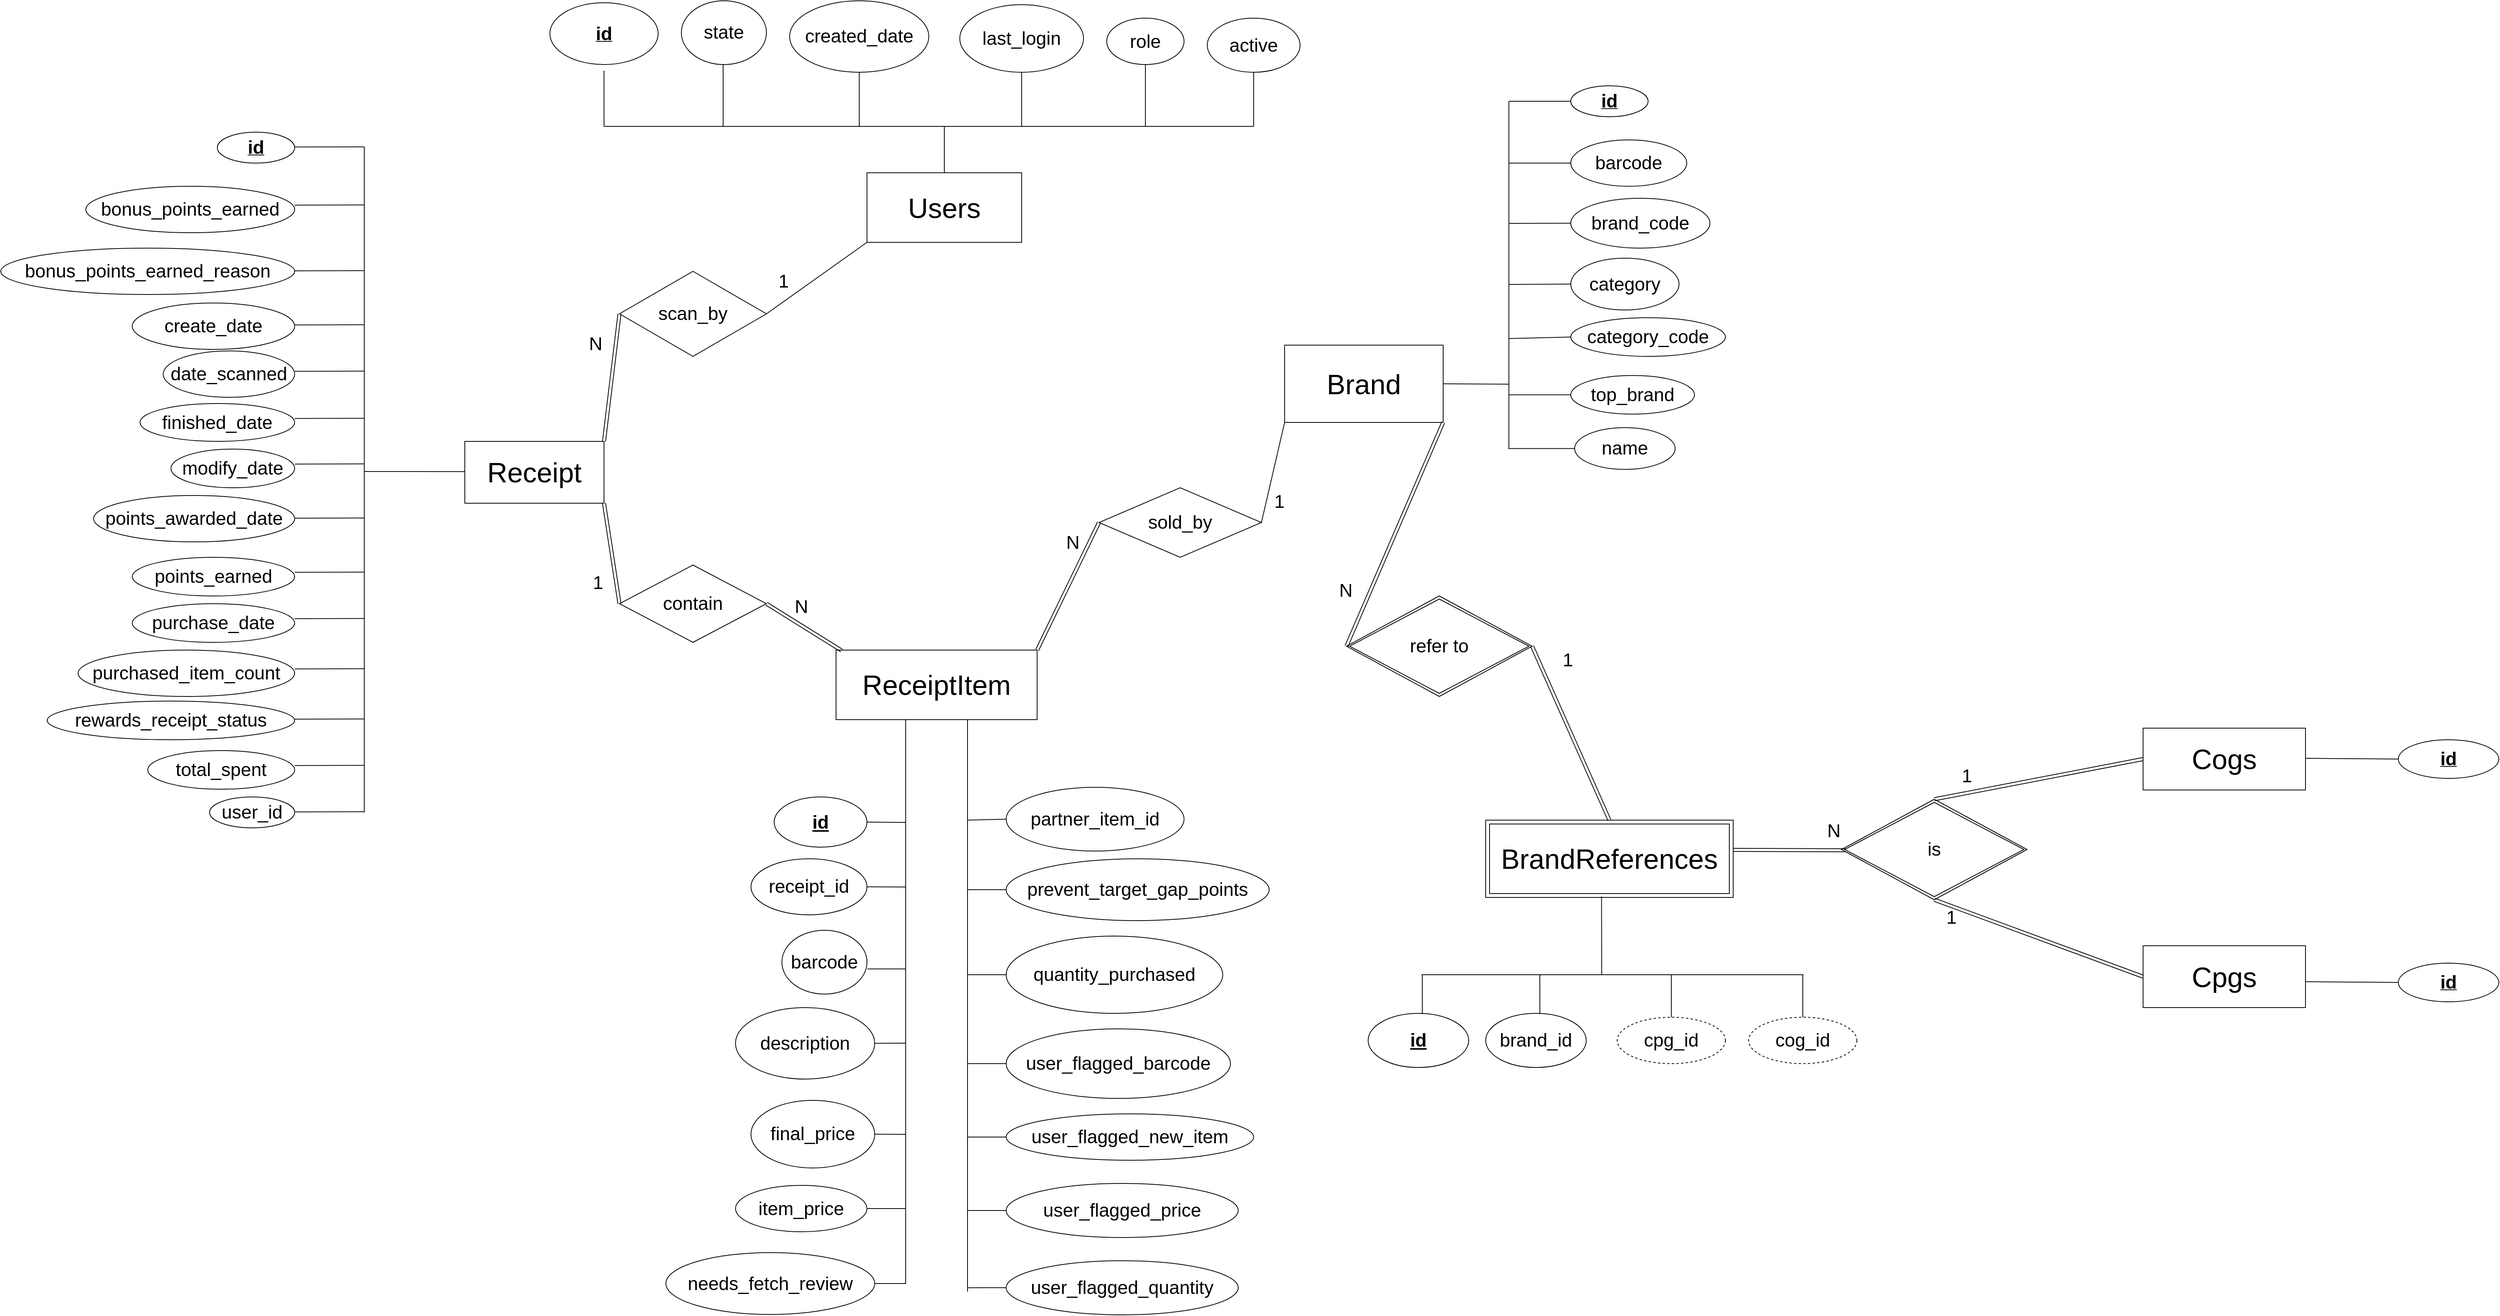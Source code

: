<mxfile version="21.6.1" type="device">
  <diagram name="Page-1" id="uQvic0NtwYrMZfm4jbxl">
    <mxGraphModel dx="3585" dy="2328" grid="0" gridSize="10" guides="1" tooltips="1" connect="1" arrows="1" fold="1" page="0" pageScale="1" pageWidth="850" pageHeight="1100" math="0" shadow="0">
      <root>
        <mxCell id="0" />
        <mxCell id="1" parent="0" />
        <mxCell id="wi6Ng-6w2z2yGyRcsSwF-9" value="&lt;font style=&quot;font-size: 36px;&quot;&gt;Receipt&lt;/font&gt;" style="whiteSpace=wrap;html=1;align=center;" parent="1" vertex="1">
          <mxGeometry x="940" y="460" width="180" height="80" as="geometry" />
        </mxCell>
        <mxCell id="wi6Ng-6w2z2yGyRcsSwF-10" value="&lt;font style=&quot;font-size: 36px;&quot;&gt;ReceiptItem&lt;/font&gt;" style="whiteSpace=wrap;html=1;align=center;" parent="1" vertex="1">
          <mxGeometry x="1420" y="730" width="260" height="90" as="geometry" />
        </mxCell>
        <mxCell id="wi6Ng-6w2z2yGyRcsSwF-11" value="&lt;font style=&quot;font-size: 36px;&quot;&gt;Users&lt;/font&gt;" style="whiteSpace=wrap;html=1;align=center;" parent="1" vertex="1">
          <mxGeometry x="1460" y="112.5" width="200" height="90" as="geometry" />
        </mxCell>
        <mxCell id="wi6Ng-6w2z2yGyRcsSwF-12" value="&lt;font style=&quot;font-size: 36px;&quot;&gt;Brand&lt;/font&gt;" style="whiteSpace=wrap;html=1;align=center;" parent="1" vertex="1">
          <mxGeometry x="2000" y="335.5" width="205" height="100" as="geometry" />
        </mxCell>
        <mxCell id="wi6Ng-6w2z2yGyRcsSwF-14" value="&lt;font style=&quot;font-size: 24px;&quot;&gt;&lt;b&gt;id&lt;/b&gt;&lt;/font&gt;" style="ellipse;whiteSpace=wrap;html=1;align=center;fontStyle=4;" parent="1" vertex="1">
          <mxGeometry x="620" y="60" width="100" height="40" as="geometry" />
        </mxCell>
        <mxCell id="wi6Ng-6w2z2yGyRcsSwF-21" value="&lt;font style=&quot;font-size: 24px;&quot;&gt;bonus_points_earned&lt;/font&gt;" style="ellipse;whiteSpace=wrap;html=1;align=center;" parent="1" vertex="1">
          <mxGeometry x="450" y="130" width="270" height="60" as="geometry" />
        </mxCell>
        <mxCell id="wi6Ng-6w2z2yGyRcsSwF-22" value="&lt;font style=&quot;font-size: 24px;&quot;&gt;bonus_points_earned_reason&lt;/font&gt;" style="ellipse;whiteSpace=wrap;html=1;align=center;" parent="1" vertex="1">
          <mxGeometry x="340" y="210" width="380" height="60" as="geometry" />
        </mxCell>
        <mxCell id="wi6Ng-6w2z2yGyRcsSwF-23" value="&lt;font style=&quot;font-size: 24px;&quot;&gt;create_date&lt;/font&gt;" style="ellipse;whiteSpace=wrap;html=1;align=center;" parent="1" vertex="1">
          <mxGeometry x="510" y="281" width="210" height="60" as="geometry" />
        </mxCell>
        <mxCell id="wi6Ng-6w2z2yGyRcsSwF-24" value="&lt;font style=&quot;font-size: 24px;&quot;&gt;date_scanned&lt;/font&gt;" style="ellipse;whiteSpace=wrap;html=1;align=center;" parent="1" vertex="1">
          <mxGeometry x="550" y="343" width="170" height="60" as="geometry" />
        </mxCell>
        <mxCell id="wi6Ng-6w2z2yGyRcsSwF-25" value="&lt;font style=&quot;font-size: 24px;&quot;&gt;finished_date&lt;/font&gt;" style="ellipse;whiteSpace=wrap;html=1;align=center;" parent="1" vertex="1">
          <mxGeometry x="520" y="411" width="200" height="49" as="geometry" />
        </mxCell>
        <mxCell id="wi6Ng-6w2z2yGyRcsSwF-26" value="&lt;font style=&quot;font-size: 24px;&quot;&gt;modify_date&lt;/font&gt;" style="ellipse;whiteSpace=wrap;html=1;align=center;" parent="1" vertex="1">
          <mxGeometry x="560" y="470" width="160" height="50" as="geometry" />
        </mxCell>
        <mxCell id="wi6Ng-6w2z2yGyRcsSwF-27" value="&lt;font style=&quot;font-size: 24px;&quot;&gt;points_awarded_date&lt;/font&gt;" style="ellipse;whiteSpace=wrap;html=1;align=center;" parent="1" vertex="1">
          <mxGeometry x="460" y="530" width="260" height="60" as="geometry" />
        </mxCell>
        <mxCell id="wi6Ng-6w2z2yGyRcsSwF-28" value="&lt;font style=&quot;font-size: 24px;&quot;&gt;points_earned&lt;/font&gt;" style="ellipse;whiteSpace=wrap;html=1;align=center;" parent="1" vertex="1">
          <mxGeometry x="510" y="610" width="210" height="50" as="geometry" />
        </mxCell>
        <mxCell id="wi6Ng-6w2z2yGyRcsSwF-29" value="&lt;font style=&quot;font-size: 24px;&quot;&gt;purchase_date&lt;/font&gt;" style="ellipse;whiteSpace=wrap;html=1;align=center;" parent="1" vertex="1">
          <mxGeometry x="510" y="670" width="210" height="50" as="geometry" />
        </mxCell>
        <mxCell id="wi6Ng-6w2z2yGyRcsSwF-30" value="&lt;font style=&quot;font-size: 24px;&quot;&gt;purchased_item_count&lt;/font&gt;" style="ellipse;whiteSpace=wrap;html=1;align=center;" parent="1" vertex="1">
          <mxGeometry x="440" y="730" width="280" height="60" as="geometry" />
        </mxCell>
        <mxCell id="wi6Ng-6w2z2yGyRcsSwF-31" value="&lt;font style=&quot;font-size: 24px;&quot;&gt;rewards_receipt_status&lt;/font&gt;" style="ellipse;whiteSpace=wrap;html=1;align=center;" parent="1" vertex="1">
          <mxGeometry x="400" y="796" width="320" height="50" as="geometry" />
        </mxCell>
        <mxCell id="wi6Ng-6w2z2yGyRcsSwF-32" value="&lt;font style=&quot;font-size: 24px;&quot;&gt;total_spent&lt;/font&gt;" style="ellipse;whiteSpace=wrap;html=1;align=center;" parent="1" vertex="1">
          <mxGeometry x="530" y="860" width="190" height="50" as="geometry" />
        </mxCell>
        <mxCell id="wi6Ng-6w2z2yGyRcsSwF-33" value="&lt;font style=&quot;font-size: 24px;&quot;&gt;user_id&lt;/font&gt;" style="ellipse;whiteSpace=wrap;html=1;align=center;" parent="1" vertex="1">
          <mxGeometry x="610" y="920" width="110" height="40" as="geometry" />
        </mxCell>
        <mxCell id="wi6Ng-6w2z2yGyRcsSwF-38" value="" style="endArrow=none;html=1;rounded=0;" parent="1" edge="1">
          <mxGeometry relative="1" as="geometry">
            <mxPoint x="810" y="499" as="sourcePoint" />
            <mxPoint x="940" y="499.17" as="targetPoint" />
          </mxGeometry>
        </mxCell>
        <mxCell id="wi6Ng-6w2z2yGyRcsSwF-39" value="" style="endArrow=none;html=1;rounded=0;" parent="1" edge="1">
          <mxGeometry relative="1" as="geometry">
            <mxPoint x="810" y="79" as="sourcePoint" />
            <mxPoint x="810" y="940" as="targetPoint" />
          </mxGeometry>
        </mxCell>
        <mxCell id="wi6Ng-6w2z2yGyRcsSwF-40" value="" style="endArrow=none;html=1;rounded=0;" parent="1" edge="1">
          <mxGeometry relative="1" as="geometry">
            <mxPoint x="720" y="79.17" as="sourcePoint" />
            <mxPoint x="810" y="79" as="targetPoint" />
          </mxGeometry>
        </mxCell>
        <mxCell id="wi6Ng-6w2z2yGyRcsSwF-41" value="" style="endArrow=none;html=1;rounded=0;" parent="1" edge="1">
          <mxGeometry relative="1" as="geometry">
            <mxPoint x="720" y="154.34" as="sourcePoint" />
            <mxPoint x="810" y="154.17" as="targetPoint" />
          </mxGeometry>
        </mxCell>
        <mxCell id="wi6Ng-6w2z2yGyRcsSwF-42" value="" style="endArrow=none;html=1;rounded=0;" parent="1" edge="1">
          <mxGeometry relative="1" as="geometry">
            <mxPoint x="720" y="239.34" as="sourcePoint" />
            <mxPoint x="810" y="239.17" as="targetPoint" />
          </mxGeometry>
        </mxCell>
        <mxCell id="wi6Ng-6w2z2yGyRcsSwF-43" value="" style="endArrow=none;html=1;rounded=0;" parent="1" edge="1">
          <mxGeometry relative="1" as="geometry">
            <mxPoint x="720" y="309.34" as="sourcePoint" />
            <mxPoint x="810" y="309.17" as="targetPoint" />
          </mxGeometry>
        </mxCell>
        <mxCell id="wi6Ng-6w2z2yGyRcsSwF-45" value="" style="endArrow=none;html=1;rounded=0;" parent="1" edge="1">
          <mxGeometry relative="1" as="geometry">
            <mxPoint x="720" y="369.34" as="sourcePoint" />
            <mxPoint x="810" y="369.17" as="targetPoint" />
          </mxGeometry>
        </mxCell>
        <mxCell id="wi6Ng-6w2z2yGyRcsSwF-46" value="" style="endArrow=none;html=1;rounded=0;" parent="1" edge="1">
          <mxGeometry relative="1" as="geometry">
            <mxPoint x="720" y="939.34" as="sourcePoint" />
            <mxPoint x="810" y="939.17" as="targetPoint" />
          </mxGeometry>
        </mxCell>
        <mxCell id="wi6Ng-6w2z2yGyRcsSwF-47" value="" style="endArrow=none;html=1;rounded=0;" parent="1" edge="1">
          <mxGeometry relative="1" as="geometry">
            <mxPoint x="720" y="879.34" as="sourcePoint" />
            <mxPoint x="810" y="879.17" as="targetPoint" />
          </mxGeometry>
        </mxCell>
        <mxCell id="wi6Ng-6w2z2yGyRcsSwF-48" value="" style="endArrow=none;html=1;rounded=0;" parent="1" edge="1">
          <mxGeometry relative="1" as="geometry">
            <mxPoint x="720" y="819.34" as="sourcePoint" />
            <mxPoint x="810" y="819.17" as="targetPoint" />
          </mxGeometry>
        </mxCell>
        <mxCell id="wi6Ng-6w2z2yGyRcsSwF-49" value="" style="endArrow=none;html=1;rounded=0;" parent="1" edge="1">
          <mxGeometry relative="1" as="geometry">
            <mxPoint x="720" y="754.34" as="sourcePoint" />
            <mxPoint x="810" y="754.17" as="targetPoint" />
          </mxGeometry>
        </mxCell>
        <mxCell id="wi6Ng-6w2z2yGyRcsSwF-50" value="" style="endArrow=none;html=1;rounded=0;" parent="1" edge="1">
          <mxGeometry relative="1" as="geometry">
            <mxPoint x="720" y="689.34" as="sourcePoint" />
            <mxPoint x="810" y="689.17" as="targetPoint" />
          </mxGeometry>
        </mxCell>
        <mxCell id="wi6Ng-6w2z2yGyRcsSwF-51" value="" style="endArrow=none;html=1;rounded=0;" parent="1" edge="1">
          <mxGeometry relative="1" as="geometry">
            <mxPoint x="720" y="629.34" as="sourcePoint" />
            <mxPoint x="810" y="629.17" as="targetPoint" />
          </mxGeometry>
        </mxCell>
        <mxCell id="wi6Ng-6w2z2yGyRcsSwF-52" value="" style="endArrow=none;html=1;rounded=0;" parent="1" edge="1">
          <mxGeometry relative="1" as="geometry">
            <mxPoint x="720" y="559.34" as="sourcePoint" />
            <mxPoint x="810" y="559.17" as="targetPoint" />
          </mxGeometry>
        </mxCell>
        <mxCell id="wi6Ng-6w2z2yGyRcsSwF-53" value="" style="endArrow=none;html=1;rounded=0;" parent="1" edge="1">
          <mxGeometry relative="1" as="geometry">
            <mxPoint x="720" y="489.34" as="sourcePoint" />
            <mxPoint x="810" y="489.17" as="targetPoint" />
          </mxGeometry>
        </mxCell>
        <mxCell id="wi6Ng-6w2z2yGyRcsSwF-54" value="" style="endArrow=none;html=1;rounded=0;" parent="1" edge="1">
          <mxGeometry relative="1" as="geometry">
            <mxPoint x="720" y="430.34" as="sourcePoint" />
            <mxPoint x="810" y="430.17" as="targetPoint" />
          </mxGeometry>
        </mxCell>
        <mxCell id="wi6Ng-6w2z2yGyRcsSwF-56" value="&lt;font style=&quot;font-size: 24px;&quot;&gt;&lt;b&gt;id&lt;/b&gt;&lt;/font&gt;" style="ellipse;whiteSpace=wrap;html=1;align=center;fontStyle=4;" parent="1" vertex="1">
          <mxGeometry x="1050" y="-107.5" width="140" height="80" as="geometry" />
        </mxCell>
        <mxCell id="wi6Ng-6w2z2yGyRcsSwF-57" value="&lt;font style=&quot;font-size: 24px;&quot;&gt;state&lt;/font&gt;" style="ellipse;whiteSpace=wrap;html=1;align=center;" parent="1" vertex="1">
          <mxGeometry x="1220" y="-110" width="110" height="82.5" as="geometry" />
        </mxCell>
        <mxCell id="wi6Ng-6w2z2yGyRcsSwF-58" value="&lt;font style=&quot;font-size: 24px;&quot;&gt;created_date&lt;/font&gt;" style="ellipse;whiteSpace=wrap;html=1;align=center;" parent="1" vertex="1">
          <mxGeometry x="1360" y="-110" width="180" height="92.5" as="geometry" />
        </mxCell>
        <mxCell id="wi6Ng-6w2z2yGyRcsSwF-59" value="&lt;font style=&quot;font-size: 24px;&quot;&gt;last_login&lt;/font&gt;" style="ellipse;whiteSpace=wrap;html=1;align=center;" parent="1" vertex="1">
          <mxGeometry x="1580" y="-105" width="160" height="87.5" as="geometry" />
        </mxCell>
        <mxCell id="wi6Ng-6w2z2yGyRcsSwF-60" value="&lt;span style=&quot;font-size: 24px;&quot;&gt;role&lt;/span&gt;" style="ellipse;whiteSpace=wrap;html=1;align=center;" parent="1" vertex="1">
          <mxGeometry x="1770" y="-87.5" width="100" height="60" as="geometry" />
        </mxCell>
        <mxCell id="wi6Ng-6w2z2yGyRcsSwF-61" value="&lt;font style=&quot;font-size: 24px;&quot;&gt;active&lt;/font&gt;" style="ellipse;whiteSpace=wrap;html=1;align=center;" parent="1" vertex="1">
          <mxGeometry x="1900" y="-87.5" width="120" height="70" as="geometry" />
        </mxCell>
        <mxCell id="wi6Ng-6w2z2yGyRcsSwF-62" value="" style="endArrow=none;html=1;rounded=0;entryX=0.5;entryY=0;entryDx=0;entryDy=0;" parent="1" target="wi6Ng-6w2z2yGyRcsSwF-11" edge="1">
          <mxGeometry relative="1" as="geometry">
            <mxPoint x="1560" y="52.5" as="sourcePoint" />
            <mxPoint x="1580" y="202.5" as="targetPoint" />
          </mxGeometry>
        </mxCell>
        <mxCell id="wi6Ng-6w2z2yGyRcsSwF-63" value="" style="endArrow=none;html=1;rounded=0;" parent="1" edge="1">
          <mxGeometry relative="1" as="geometry">
            <mxPoint x="1120" y="52.5" as="sourcePoint" />
            <mxPoint x="1960" y="52.5" as="targetPoint" />
          </mxGeometry>
        </mxCell>
        <mxCell id="wi6Ng-6w2z2yGyRcsSwF-64" value="" style="endArrow=none;html=1;rounded=0;" parent="1" edge="1">
          <mxGeometry relative="1" as="geometry">
            <mxPoint x="1120" y="-19.5" as="sourcePoint" />
            <mxPoint x="1120" y="52.5" as="targetPoint" />
          </mxGeometry>
        </mxCell>
        <mxCell id="wi6Ng-6w2z2yGyRcsSwF-65" value="" style="endArrow=none;html=1;rounded=0;" parent="1" edge="1">
          <mxGeometry relative="1" as="geometry">
            <mxPoint x="1274" y="-27.5" as="sourcePoint" />
            <mxPoint x="1274" y="52.5" as="targetPoint" />
          </mxGeometry>
        </mxCell>
        <mxCell id="wi6Ng-6w2z2yGyRcsSwF-66" value="" style="endArrow=none;html=1;rounded=0;exitX=0.5;exitY=1;exitDx=0;exitDy=0;" parent="1" source="wi6Ng-6w2z2yGyRcsSwF-58" edge="1">
          <mxGeometry relative="1" as="geometry">
            <mxPoint x="1140" y="0.5" as="sourcePoint" />
            <mxPoint x="1450" y="52.5" as="targetPoint" />
          </mxGeometry>
        </mxCell>
        <mxCell id="wi6Ng-6w2z2yGyRcsSwF-67" value="" style="endArrow=none;html=1;rounded=0;exitX=0.5;exitY=1;exitDx=0;exitDy=0;" parent="1" source="wi6Ng-6w2z2yGyRcsSwF-59" edge="1">
          <mxGeometry relative="1" as="geometry">
            <mxPoint x="1150" y="10.5" as="sourcePoint" />
            <mxPoint x="1660" y="52.5" as="targetPoint" />
          </mxGeometry>
        </mxCell>
        <mxCell id="wi6Ng-6w2z2yGyRcsSwF-68" value="" style="endArrow=none;html=1;rounded=0;exitX=0.5;exitY=1;exitDx=0;exitDy=0;" parent="1" source="wi6Ng-6w2z2yGyRcsSwF-60" edge="1">
          <mxGeometry relative="1" as="geometry">
            <mxPoint x="1160" y="20.5" as="sourcePoint" />
            <mxPoint x="1820" y="52.5" as="targetPoint" />
          </mxGeometry>
        </mxCell>
        <mxCell id="wi6Ng-6w2z2yGyRcsSwF-70" value="" style="endArrow=none;html=1;rounded=0;exitX=0.5;exitY=1;exitDx=0;exitDy=0;" parent="1" source="wi6Ng-6w2z2yGyRcsSwF-61" edge="1">
          <mxGeometry relative="1" as="geometry">
            <mxPoint x="1990" y="2.5" as="sourcePoint" />
            <mxPoint x="1960" y="52.5" as="targetPoint" />
          </mxGeometry>
        </mxCell>
        <mxCell id="wi6Ng-6w2z2yGyRcsSwF-73" value="&lt;font style=&quot;font-size: 24px;&quot;&gt;barcode&lt;/font&gt;" style="ellipse;whiteSpace=wrap;html=1;align=center;" parent="1" vertex="1">
          <mxGeometry x="1350" y="1092.5" width="110" height="82.5" as="geometry" />
        </mxCell>
        <mxCell id="wi6Ng-6w2z2yGyRcsSwF-74" value="&lt;font style=&quot;font-size: 24px;&quot;&gt;description&lt;/font&gt;" style="ellipse;whiteSpace=wrap;html=1;align=center;" parent="1" vertex="1">
          <mxGeometry x="1290" y="1192.5" width="180" height="92.5" as="geometry" />
        </mxCell>
        <mxCell id="wi6Ng-6w2z2yGyRcsSwF-75" value="&lt;font style=&quot;font-size: 24px;&quot;&gt;final_price&lt;/font&gt;" style="ellipse;whiteSpace=wrap;html=1;align=center;" parent="1" vertex="1">
          <mxGeometry x="1310" y="1312.5" width="160" height="87.5" as="geometry" />
        </mxCell>
        <mxCell id="wi6Ng-6w2z2yGyRcsSwF-76" value="&lt;span style=&quot;font-size: 24px;&quot;&gt;item_price&lt;/span&gt;" style="ellipse;whiteSpace=wrap;html=1;align=center;" parent="1" vertex="1">
          <mxGeometry x="1290" y="1422.5" width="170" height="60" as="geometry" />
        </mxCell>
        <mxCell id="wi6Ng-6w2z2yGyRcsSwF-77" value="&lt;font style=&quot;font-size: 24px;&quot;&gt;needs_fetch_review&lt;/font&gt;" style="ellipse;whiteSpace=wrap;html=1;align=center;" parent="1" vertex="1">
          <mxGeometry x="1200" y="1509.5" width="270" height="80" as="geometry" />
        </mxCell>
        <mxCell id="wi6Ng-6w2z2yGyRcsSwF-87" value="&lt;font style=&quot;font-size: 24px;&quot;&gt;prevent_target_gap_points&lt;/font&gt;" style="ellipse;whiteSpace=wrap;html=1;align=center;" parent="1" vertex="1">
          <mxGeometry x="1640" y="1000" width="340" height="80" as="geometry" />
        </mxCell>
        <mxCell id="wi6Ng-6w2z2yGyRcsSwF-88" value="&lt;font style=&quot;font-size: 24px;&quot;&gt;quantity_purchased&lt;/font&gt;" style="ellipse;whiteSpace=wrap;html=1;align=center;" parent="1" vertex="1">
          <mxGeometry x="1640" y="1100" width="280" height="100" as="geometry" />
        </mxCell>
        <mxCell id="wi6Ng-6w2z2yGyRcsSwF-89" value="&lt;font style=&quot;font-size: 24px;&quot;&gt;user_flagged_barcode&lt;/font&gt;" style="ellipse;whiteSpace=wrap;html=1;align=center;" parent="1" vertex="1">
          <mxGeometry x="1640" y="1220" width="290" height="90" as="geometry" />
        </mxCell>
        <mxCell id="wi6Ng-6w2z2yGyRcsSwF-90" value="&lt;span style=&quot;font-size: 24px;&quot;&gt;user_flagged_new_item&lt;/span&gt;" style="ellipse;whiteSpace=wrap;html=1;align=center;" parent="1" vertex="1">
          <mxGeometry x="1640" y="1330" width="320" height="60" as="geometry" />
        </mxCell>
        <mxCell id="wi6Ng-6w2z2yGyRcsSwF-91" value="&lt;font style=&quot;font-size: 24px;&quot;&gt;user_flagged_price&lt;/font&gt;" style="ellipse;whiteSpace=wrap;html=1;align=center;" parent="1" vertex="1">
          <mxGeometry x="1640" y="1420" width="300" height="70" as="geometry" />
        </mxCell>
        <mxCell id="wi6Ng-6w2z2yGyRcsSwF-92" value="&lt;font style=&quot;font-size: 24px;&quot;&gt;receipt_id&lt;/font&gt;" style="ellipse;whiteSpace=wrap;html=1;align=center;" parent="1" vertex="1">
          <mxGeometry x="1310" y="1000" width="150" height="72.5" as="geometry" />
        </mxCell>
        <mxCell id="wi6Ng-6w2z2yGyRcsSwF-93" value="&lt;font style=&quot;font-size: 24px;&quot;&gt;partner_item_id&lt;/font&gt;" style="ellipse;whiteSpace=wrap;html=1;align=center;" parent="1" vertex="1">
          <mxGeometry x="1640" y="907.5" width="230" height="82.5" as="geometry" />
        </mxCell>
        <mxCell id="wi6Ng-6w2z2yGyRcsSwF-94" value="&lt;font style=&quot;font-size: 24px;&quot;&gt;user_flagged_quantity&lt;/font&gt;" style="ellipse;whiteSpace=wrap;html=1;align=center;" parent="1" vertex="1">
          <mxGeometry x="1640" y="1520" width="300" height="70" as="geometry" />
        </mxCell>
        <mxCell id="wi6Ng-6w2z2yGyRcsSwF-95" value="" style="endArrow=none;html=1;rounded=0;exitX=0.396;exitY=0.978;exitDx=0;exitDy=0;exitPerimeter=0;" parent="1" edge="1">
          <mxGeometry relative="1" as="geometry">
            <mxPoint x="1510.0" y="820.0" as="sourcePoint" />
            <mxPoint x="1510" y="1550" as="targetPoint" />
          </mxGeometry>
        </mxCell>
        <mxCell id="wi6Ng-6w2z2yGyRcsSwF-96" value="" style="endArrow=none;html=1;rounded=0;exitX=0.396;exitY=0.978;exitDx=0;exitDy=0;exitPerimeter=0;" parent="1" edge="1">
          <mxGeometry relative="1" as="geometry">
            <mxPoint x="1590.0" y="820.0" as="sourcePoint" />
            <mxPoint x="1590" y="1560" as="targetPoint" />
          </mxGeometry>
        </mxCell>
        <mxCell id="wi6Ng-6w2z2yGyRcsSwF-97" value="" style="endArrow=none;html=1;rounded=0;exitX=1;exitY=0.5;exitDx=0;exitDy=0;" parent="1" source="wi6Ng-6w2z2yGyRcsSwF-92" edge="1">
          <mxGeometry relative="1" as="geometry">
            <mxPoint x="1540" y="1342.5" as="sourcePoint" />
            <mxPoint x="1510" y="1036.5" as="targetPoint" />
          </mxGeometry>
        </mxCell>
        <mxCell id="wi6Ng-6w2z2yGyRcsSwF-98" value="" style="endArrow=none;html=1;rounded=0;exitX=1.006;exitY=0.606;exitDx=0;exitDy=0;exitPerimeter=0;" parent="1" source="wi6Ng-6w2z2yGyRcsSwF-73" edge="1">
          <mxGeometry relative="1" as="geometry">
            <mxPoint x="1470" y="1046.5" as="sourcePoint" />
            <mxPoint x="1510" y="1142.5" as="targetPoint" />
          </mxGeometry>
        </mxCell>
        <mxCell id="wi6Ng-6w2z2yGyRcsSwF-99" value="" style="endArrow=none;html=1;rounded=0;exitX=1;exitY=0.5;exitDx=0;exitDy=0;" parent="1" source="wi6Ng-6w2z2yGyRcsSwF-74" edge="1">
          <mxGeometry relative="1" as="geometry">
            <mxPoint x="1480" y="1056.5" as="sourcePoint" />
            <mxPoint x="1510" y="1238.5" as="targetPoint" />
          </mxGeometry>
        </mxCell>
        <mxCell id="wi6Ng-6w2z2yGyRcsSwF-100" value="" style="endArrow=none;html=1;rounded=0;exitX=1;exitY=0.5;exitDx=0;exitDy=0;" parent="1" source="wi6Ng-6w2z2yGyRcsSwF-75" edge="1">
          <mxGeometry relative="1" as="geometry">
            <mxPoint x="1490" y="1066.5" as="sourcePoint" />
            <mxPoint x="1510" y="1356.5" as="targetPoint" />
          </mxGeometry>
        </mxCell>
        <mxCell id="wi6Ng-6w2z2yGyRcsSwF-101" value="" style="endArrow=none;html=1;rounded=0;exitX=1;exitY=0.5;exitDx=0;exitDy=0;" parent="1" source="wi6Ng-6w2z2yGyRcsSwF-76" edge="1">
          <mxGeometry relative="1" as="geometry">
            <mxPoint x="1500" y="1076.5" as="sourcePoint" />
            <mxPoint x="1510" y="1452.5" as="targetPoint" />
          </mxGeometry>
        </mxCell>
        <mxCell id="wi6Ng-6w2z2yGyRcsSwF-102" value="" style="endArrow=none;html=1;rounded=0;exitX=1;exitY=0.5;exitDx=0;exitDy=0;" parent="1" source="wi6Ng-6w2z2yGyRcsSwF-77" edge="1">
          <mxGeometry relative="1" as="geometry">
            <mxPoint x="1510" y="1083.5" as="sourcePoint" />
            <mxPoint x="1510" y="1549.5" as="targetPoint" />
          </mxGeometry>
        </mxCell>
        <mxCell id="wi6Ng-6w2z2yGyRcsSwF-103" value="" style="endArrow=none;html=1;rounded=0;entryX=0;entryY=0.5;entryDx=0;entryDy=0;" parent="1" target="wi6Ng-6w2z2yGyRcsSwF-93" edge="1">
          <mxGeometry relative="1" as="geometry">
            <mxPoint x="1590" y="950" as="sourcePoint" />
            <mxPoint x="1570" y="1004" as="targetPoint" />
          </mxGeometry>
        </mxCell>
        <mxCell id="wi6Ng-6w2z2yGyRcsSwF-104" value="" style="endArrow=none;html=1;rounded=0;entryX=0;entryY=0.5;entryDx=0;entryDy=0;" parent="1" target="wi6Ng-6w2z2yGyRcsSwF-87" edge="1">
          <mxGeometry relative="1" as="geometry">
            <mxPoint x="1590" y="1040" as="sourcePoint" />
            <mxPoint x="1640" y="1040" as="targetPoint" />
          </mxGeometry>
        </mxCell>
        <mxCell id="wi6Ng-6w2z2yGyRcsSwF-105" value="" style="endArrow=none;html=1;rounded=0;entryX=0;entryY=0.5;entryDx=0;entryDy=0;" parent="1" target="wi6Ng-6w2z2yGyRcsSwF-88" edge="1">
          <mxGeometry relative="1" as="geometry">
            <mxPoint x="1590" y="1150" as="sourcePoint" />
            <mxPoint x="1590" y="1024" as="targetPoint" />
          </mxGeometry>
        </mxCell>
        <mxCell id="wi6Ng-6w2z2yGyRcsSwF-106" value="" style="endArrow=none;html=1;rounded=0;entryX=0;entryY=0.5;entryDx=0;entryDy=0;" parent="1" target="wi6Ng-6w2z2yGyRcsSwF-89" edge="1">
          <mxGeometry relative="1" as="geometry">
            <mxPoint x="1590" y="1265" as="sourcePoint" />
            <mxPoint x="1600" y="1034" as="targetPoint" />
          </mxGeometry>
        </mxCell>
        <mxCell id="wi6Ng-6w2z2yGyRcsSwF-107" value="" style="endArrow=none;html=1;rounded=0;entryX=0;entryY=0.5;entryDx=0;entryDy=0;" parent="1" target="wi6Ng-6w2z2yGyRcsSwF-90" edge="1">
          <mxGeometry relative="1" as="geometry">
            <mxPoint x="1590" y="1360" as="sourcePoint" />
            <mxPoint x="1610" y="1044" as="targetPoint" />
          </mxGeometry>
        </mxCell>
        <mxCell id="wi6Ng-6w2z2yGyRcsSwF-108" value="" style="endArrow=none;html=1;rounded=0;entryX=0;entryY=0.5;entryDx=0;entryDy=0;" parent="1" target="wi6Ng-6w2z2yGyRcsSwF-91" edge="1">
          <mxGeometry relative="1" as="geometry">
            <mxPoint x="1590" y="1455" as="sourcePoint" />
            <mxPoint x="1620" y="1054" as="targetPoint" />
          </mxGeometry>
        </mxCell>
        <mxCell id="wi6Ng-6w2z2yGyRcsSwF-109" value="" style="endArrow=none;html=1;rounded=0;entryX=-0.007;entryY=0.638;entryDx=0;entryDy=0;entryPerimeter=0;" parent="1" edge="1">
          <mxGeometry relative="1" as="geometry">
            <mxPoint x="1590" y="1555" as="sourcePoint" />
            <mxPoint x="1640" y="1554.83" as="targetPoint" />
          </mxGeometry>
        </mxCell>
        <mxCell id="wi6Ng-6w2z2yGyRcsSwF-110" value="&lt;font style=&quot;font-size: 24px;&quot;&gt;&lt;b&gt;id&lt;/b&gt;&lt;/font&gt;" style="ellipse;whiteSpace=wrap;html=1;align=center;fontStyle=4;" parent="1" vertex="1">
          <mxGeometry x="2370" width="100" height="40" as="geometry" />
        </mxCell>
        <mxCell id="wi6Ng-6w2z2yGyRcsSwF-111" value="&lt;font style=&quot;font-size: 24px;&quot;&gt;barcode&lt;/font&gt;" style="ellipse;whiteSpace=wrap;html=1;align=center;" parent="1" vertex="1">
          <mxGeometry x="2370" y="70" width="150" height="60" as="geometry" />
        </mxCell>
        <mxCell id="wi6Ng-6w2z2yGyRcsSwF-112" value="&lt;font style=&quot;font-size: 24px;&quot;&gt;brand_code&lt;/font&gt;" style="ellipse;whiteSpace=wrap;html=1;align=center;" parent="1" vertex="1">
          <mxGeometry x="2370" y="145.5" width="180" height="64.5" as="geometry" />
        </mxCell>
        <mxCell id="wi6Ng-6w2z2yGyRcsSwF-113" value="&lt;font style=&quot;font-size: 24px;&quot;&gt;category&lt;/font&gt;" style="ellipse;whiteSpace=wrap;html=1;align=center;" parent="1" vertex="1">
          <mxGeometry x="2370" y="223" width="140" height="67" as="geometry" />
        </mxCell>
        <mxCell id="wi6Ng-6w2z2yGyRcsSwF-116" value="&lt;font style=&quot;font-size: 24px;&quot;&gt;top_brand&lt;/font&gt;" style="ellipse;whiteSpace=wrap;html=1;align=center;" parent="1" vertex="1">
          <mxGeometry x="2370" y="374.75" width="160" height="50" as="geometry" />
        </mxCell>
        <mxCell id="wi6Ng-6w2z2yGyRcsSwF-117" value="&lt;font style=&quot;font-size: 24px;&quot;&gt;name&lt;/font&gt;" style="ellipse;whiteSpace=wrap;html=1;align=center;" parent="1" vertex="1">
          <mxGeometry x="2375" y="442.25" width="130" height="54" as="geometry" />
        </mxCell>
        <mxCell id="wi6Ng-6w2z2yGyRcsSwF-127" value="" style="endArrow=none;html=1;rounded=0;" parent="1" edge="1">
          <mxGeometry relative="1" as="geometry">
            <mxPoint x="2290" y="20" as="sourcePoint" />
            <mxPoint x="2290" y="470" as="targetPoint" />
          </mxGeometry>
        </mxCell>
        <mxCell id="wi6Ng-6w2z2yGyRcsSwF-128" value="" style="endArrow=none;html=1;rounded=0;exitX=1;exitY=0.5;exitDx=0;exitDy=0;" parent="1" source="wi6Ng-6w2z2yGyRcsSwF-12" edge="1">
          <mxGeometry relative="1" as="geometry">
            <mxPoint x="2190" y="420" as="sourcePoint" />
            <mxPoint x="2290" y="386" as="targetPoint" />
          </mxGeometry>
        </mxCell>
        <mxCell id="wi6Ng-6w2z2yGyRcsSwF-129" value="" style="endArrow=none;html=1;rounded=0;entryX=0;entryY=0.5;entryDx=0;entryDy=0;" parent="1" edge="1" target="wi6Ng-6w2z2yGyRcsSwF-117">
          <mxGeometry relative="1" as="geometry">
            <mxPoint x="2290" y="469.25" as="sourcePoint" />
            <mxPoint x="2370" y="472.25" as="targetPoint" />
          </mxGeometry>
        </mxCell>
        <mxCell id="wi6Ng-6w2z2yGyRcsSwF-130" value="" style="endArrow=none;html=1;rounded=0;entryX=0;entryY=0.5;entryDx=0;entryDy=0;" parent="1" target="wi6Ng-6w2z2yGyRcsSwF-116" edge="1">
          <mxGeometry relative="1" as="geometry">
            <mxPoint x="2290" y="399.75" as="sourcePoint" />
            <mxPoint x="2310" y="310.75" as="targetPoint" />
          </mxGeometry>
        </mxCell>
        <mxCell id="wi6Ng-6w2z2yGyRcsSwF-134" value="" style="endArrow=none;html=1;rounded=0;entryX=0;entryY=0.5;entryDx=0;entryDy=0;" parent="1" target="wi6Ng-6w2z2yGyRcsSwF-113" edge="1">
          <mxGeometry relative="1" as="geometry">
            <mxPoint x="2290" y="257" as="sourcePoint" />
            <mxPoint x="2340" y="436" as="targetPoint" />
          </mxGeometry>
        </mxCell>
        <mxCell id="wi6Ng-6w2z2yGyRcsSwF-135" value="" style="endArrow=none;html=1;rounded=0;entryX=0;entryY=0.5;entryDx=0;entryDy=0;" parent="1" target="wi6Ng-6w2z2yGyRcsSwF-112" edge="1">
          <mxGeometry relative="1" as="geometry">
            <mxPoint x="2290" y="178" as="sourcePoint" />
            <mxPoint x="2350" y="446" as="targetPoint" />
          </mxGeometry>
        </mxCell>
        <mxCell id="wi6Ng-6w2z2yGyRcsSwF-136" value="" style="endArrow=none;html=1;rounded=0;entryX=0;entryY=0.5;entryDx=0;entryDy=0;" parent="1" target="wi6Ng-6w2z2yGyRcsSwF-111" edge="1">
          <mxGeometry relative="1" as="geometry">
            <mxPoint x="2290" y="100" as="sourcePoint" />
            <mxPoint x="2360" y="456" as="targetPoint" />
          </mxGeometry>
        </mxCell>
        <mxCell id="wi6Ng-6w2z2yGyRcsSwF-137" value="" style="endArrow=none;html=1;rounded=0;entryX=0;entryY=0.5;entryDx=0;entryDy=0;" parent="1" target="wi6Ng-6w2z2yGyRcsSwF-110" edge="1">
          <mxGeometry relative="1" as="geometry">
            <mxPoint x="2290" y="20" as="sourcePoint" />
            <mxPoint x="2370" y="466" as="targetPoint" />
          </mxGeometry>
        </mxCell>
        <mxCell id="wi6Ng-6w2z2yGyRcsSwF-138" value="&lt;font style=&quot;font-size: 24px;&quot;&gt;scan_by&lt;/font&gt;" style="shape=rhombus;perimeter=rhombusPerimeter;whiteSpace=wrap;html=1;align=center;" parent="1" vertex="1">
          <mxGeometry x="1140" y="240" width="190" height="110" as="geometry" />
        </mxCell>
        <mxCell id="wi6Ng-6w2z2yGyRcsSwF-142" value="" style="shape=link;html=1;rounded=0;entryX=0;entryY=0.5;entryDx=0;entryDy=0;exitX=1;exitY=0;exitDx=0;exitDy=0;" parent="1" source="wi6Ng-6w2z2yGyRcsSwF-9" target="wi6Ng-6w2z2yGyRcsSwF-138" edge="1">
          <mxGeometry relative="1" as="geometry">
            <mxPoint x="1030" y="420" as="sourcePoint" />
            <mxPoint x="1750" y="450" as="targetPoint" />
          </mxGeometry>
        </mxCell>
        <mxCell id="wi6Ng-6w2z2yGyRcsSwF-143" value="&lt;font style=&quot;font-size: 24px;&quot;&gt;N&lt;/font&gt;" style="resizable=0;html=1;whiteSpace=wrap;align=right;verticalAlign=bottom;" parent="wi6Ng-6w2z2yGyRcsSwF-142" connectable="0" vertex="1">
          <mxGeometry x="1" relative="1" as="geometry">
            <mxPoint x="-20" y="55" as="offset" />
          </mxGeometry>
        </mxCell>
        <mxCell id="wi6Ng-6w2z2yGyRcsSwF-144" value="" style="endArrow=none;html=1;rounded=0;exitX=0;exitY=1;exitDx=0;exitDy=0;" parent="1" source="wi6Ng-6w2z2yGyRcsSwF-11" edge="1">
          <mxGeometry relative="1" as="geometry">
            <mxPoint x="1390" y="340" as="sourcePoint" />
            <mxPoint x="1330" y="295" as="targetPoint" />
          </mxGeometry>
        </mxCell>
        <mxCell id="wi6Ng-6w2z2yGyRcsSwF-145" value="&lt;font style=&quot;font-size: 24px;&quot;&gt;1&lt;/font&gt;" style="resizable=0;html=1;whiteSpace=wrap;align=right;verticalAlign=bottom;" parent="wi6Ng-6w2z2yGyRcsSwF-144" connectable="0" vertex="1">
          <mxGeometry x="1" relative="1" as="geometry">
            <mxPoint x="30" y="-25" as="offset" />
          </mxGeometry>
        </mxCell>
        <mxCell id="wi6Ng-6w2z2yGyRcsSwF-146" value="&lt;font style=&quot;font-size: 24px;&quot;&gt;contain&lt;/font&gt;" style="shape=rhombus;perimeter=rhombusPerimeter;whiteSpace=wrap;html=1;align=center;" parent="1" vertex="1">
          <mxGeometry x="1140" y="620" width="190" height="100" as="geometry" />
        </mxCell>
        <mxCell id="wi6Ng-6w2z2yGyRcsSwF-147" value="" style="shape=link;html=1;rounded=0;exitX=0;exitY=0.5;exitDx=0;exitDy=0;entryX=1;entryY=1;entryDx=0;entryDy=0;" parent="1" source="wi6Ng-6w2z2yGyRcsSwF-146" target="wi6Ng-6w2z2yGyRcsSwF-9" edge="1">
          <mxGeometry relative="1" as="geometry">
            <mxPoint x="1130" y="470" as="sourcePoint" />
            <mxPoint x="1120" y="550" as="targetPoint" />
          </mxGeometry>
        </mxCell>
        <mxCell id="wi6Ng-6w2z2yGyRcsSwF-148" value="&lt;font style=&quot;font-size: 24px;&quot;&gt;1&lt;/font&gt;" style="resizable=0;html=1;whiteSpace=wrap;align=right;verticalAlign=bottom;" parent="wi6Ng-6w2z2yGyRcsSwF-147" connectable="0" vertex="1">
          <mxGeometry x="1" relative="1" as="geometry">
            <mxPoint y="119" as="offset" />
          </mxGeometry>
        </mxCell>
        <mxCell id="wi6Ng-6w2z2yGyRcsSwF-149" value="" style="shape=link;html=1;rounded=0;exitX=1;exitY=0.5;exitDx=0;exitDy=0;entryX=0.028;entryY=0.007;entryDx=0;entryDy=0;entryPerimeter=0;" parent="1" source="wi6Ng-6w2z2yGyRcsSwF-146" target="wi6Ng-6w2z2yGyRcsSwF-10" edge="1">
          <mxGeometry relative="1" as="geometry">
            <mxPoint x="1150" y="680" as="sourcePoint" />
            <mxPoint x="1130" y="550" as="targetPoint" />
          </mxGeometry>
        </mxCell>
        <mxCell id="wi6Ng-6w2z2yGyRcsSwF-150" value="&lt;font style=&quot;font-size: 24px;&quot;&gt;N&lt;/font&gt;" style="resizable=0;html=1;whiteSpace=wrap;align=right;verticalAlign=bottom;" parent="wi6Ng-6w2z2yGyRcsSwF-149" connectable="0" vertex="1">
          <mxGeometry x="1" relative="1" as="geometry">
            <mxPoint x="-42" y="-40" as="offset" />
          </mxGeometry>
        </mxCell>
        <mxCell id="wi6Ng-6w2z2yGyRcsSwF-151" value="&lt;font style=&quot;font-size: 24px;&quot;&gt;sold_by&lt;/font&gt;" style="shape=rhombus;perimeter=rhombusPerimeter;whiteSpace=wrap;html=1;align=center;" parent="1" vertex="1">
          <mxGeometry x="1760" y="520" width="210" height="90" as="geometry" />
        </mxCell>
        <mxCell id="wi6Ng-6w2z2yGyRcsSwF-155" value="" style="shape=link;html=1;rounded=0;exitX=1;exitY=0;exitDx=0;exitDy=0;entryX=0;entryY=0.5;entryDx=0;entryDy=0;" parent="1" source="wi6Ng-6w2z2yGyRcsSwF-10" target="wi6Ng-6w2z2yGyRcsSwF-151" edge="1">
          <mxGeometry relative="1" as="geometry">
            <mxPoint x="1790" y="620" as="sourcePoint" />
            <mxPoint x="1950" y="620" as="targetPoint" />
          </mxGeometry>
        </mxCell>
        <mxCell id="wi6Ng-6w2z2yGyRcsSwF-156" value="&lt;font style=&quot;font-size: 24px;&quot;&gt;N&lt;/font&gt;" style="resizable=0;html=1;whiteSpace=wrap;align=right;verticalAlign=bottom;" parent="wi6Ng-6w2z2yGyRcsSwF-155" connectable="0" vertex="1">
          <mxGeometry x="1" relative="1" as="geometry">
            <mxPoint x="-24" y="43" as="offset" />
          </mxGeometry>
        </mxCell>
        <mxCell id="_q9a5KMGIgeB75Tk9Lb0-1" value="" style="endArrow=none;html=1;rounded=0;exitX=0;exitY=1;exitDx=0;exitDy=0;entryX=1;entryY=0.5;entryDx=0;entryDy=0;" parent="1" source="wi6Ng-6w2z2yGyRcsSwF-12" target="wi6Ng-6w2z2yGyRcsSwF-151" edge="1">
          <mxGeometry relative="1" as="geometry">
            <mxPoint x="2010" y="480" as="sourcePoint" />
            <mxPoint x="2170" y="480" as="targetPoint" />
          </mxGeometry>
        </mxCell>
        <mxCell id="_q9a5KMGIgeB75Tk9Lb0-2" value="&lt;font style=&quot;font-size: 24px;&quot;&gt;1&lt;/font&gt;" style="resizable=0;html=1;whiteSpace=wrap;align=right;verticalAlign=bottom;" parent="_q9a5KMGIgeB75Tk9Lb0-1" connectable="0" vertex="1">
          <mxGeometry x="1" relative="1" as="geometry">
            <mxPoint x="32" y="-11" as="offset" />
          </mxGeometry>
        </mxCell>
        <mxCell id="UVFGwVo2Ph3a6G-mM9Xo-16" value="&lt;font style=&quot;font-size: 24px;&quot;&gt;&lt;b&gt;&lt;u&gt;id&lt;/u&gt;&lt;/b&gt;&lt;/font&gt;" style="ellipse;whiteSpace=wrap;html=1;align=center;" vertex="1" parent="1">
          <mxGeometry x="1340" y="920" width="120" height="65" as="geometry" />
        </mxCell>
        <mxCell id="UVFGwVo2Ph3a6G-mM9Xo-17" value="" style="endArrow=none;html=1;rounded=0;exitX=1;exitY=0.5;exitDx=0;exitDy=0;" edge="1" parent="1" source="UVFGwVo2Ph3a6G-mM9Xo-16">
          <mxGeometry relative="1" as="geometry">
            <mxPoint x="1540" y="1255" as="sourcePoint" />
            <mxPoint x="1510" y="953" as="targetPoint" />
          </mxGeometry>
        </mxCell>
        <mxCell id="UVFGwVo2Ph3a6G-mM9Xo-18" value="&lt;font style=&quot;font-size: 24px;&quot;&gt;category_code&lt;/font&gt;" style="ellipse;whiteSpace=wrap;html=1;align=center;" vertex="1" parent="1">
          <mxGeometry x="2370" y="300" width="200" height="50" as="geometry" />
        </mxCell>
        <mxCell id="UVFGwVo2Ph3a6G-mM9Xo-19" value="" style="endArrow=none;html=1;rounded=0;entryX=0;entryY=0.5;entryDx=0;entryDy=0;" edge="1" parent="1" target="UVFGwVo2Ph3a6G-mM9Xo-18">
          <mxGeometry relative="1" as="geometry">
            <mxPoint x="2290" y="327" as="sourcePoint" />
            <mxPoint x="2380" y="267" as="targetPoint" />
          </mxGeometry>
        </mxCell>
        <mxCell id="UVFGwVo2Ph3a6G-mM9Xo-23" value="&lt;font style=&quot;font-size: 24px;&quot;&gt;&lt;b&gt;id&lt;/b&gt;&lt;/font&gt;" style="ellipse;whiteSpace=wrap;html=1;align=center;fontStyle=4;" vertex="1" parent="1">
          <mxGeometry x="3440" y="846" width="130" height="50" as="geometry" />
        </mxCell>
        <mxCell id="UVFGwVo2Ph3a6G-mM9Xo-24" value="" style="endArrow=none;html=1;rounded=0;entryX=0;entryY=0.5;entryDx=0;entryDy=0;exitX=1;exitY=0.5;exitDx=0;exitDy=0;" edge="1" parent="1" target="UVFGwVo2Ph3a6G-mM9Xo-23">
          <mxGeometry relative="1" as="geometry">
            <mxPoint x="3320" y="870" as="sourcePoint" />
            <mxPoint x="3290" y="840" as="targetPoint" />
          </mxGeometry>
        </mxCell>
        <mxCell id="UVFGwVo2Ph3a6G-mM9Xo-25" value="&lt;font style=&quot;font-size: 24px;&quot;&gt;&lt;b&gt;id&lt;/b&gt;&lt;/font&gt;" style="ellipse;whiteSpace=wrap;html=1;align=center;fontStyle=4;" vertex="1" parent="1">
          <mxGeometry x="3440" y="1135" width="130" height="50" as="geometry" />
        </mxCell>
        <mxCell id="UVFGwVo2Ph3a6G-mM9Xo-26" value="" style="endArrow=none;html=1;rounded=0;entryX=0;entryY=0.5;entryDx=0;entryDy=0;exitX=1;exitY=0.5;exitDx=0;exitDy=0;" edge="1" parent="1" target="UVFGwVo2Ph3a6G-mM9Xo-25">
          <mxGeometry relative="1" as="geometry">
            <mxPoint x="3320" y="1159" as="sourcePoint" />
            <mxPoint x="3290" y="1129" as="targetPoint" />
          </mxGeometry>
        </mxCell>
        <mxCell id="UVFGwVo2Ph3a6G-mM9Xo-27" value="&lt;font style=&quot;font-size: 24px;&quot;&gt;refer to&lt;/font&gt;" style="shape=rhombus;double=1;perimeter=rhombusPerimeter;whiteSpace=wrap;html=1;align=center;" vertex="1" parent="1">
          <mxGeometry x="2080" y="660" width="240" height="130" as="geometry" />
        </mxCell>
        <mxCell id="UVFGwVo2Ph3a6G-mM9Xo-32" value="&lt;font style=&quot;font-size: 36px;&quot;&gt;BrandReferences&lt;/font&gt;" style="shape=ext;margin=3;double=1;whiteSpace=wrap;html=1;align=center;" vertex="1" parent="1">
          <mxGeometry x="2260" y="950" width="320" height="100" as="geometry" />
        </mxCell>
        <mxCell id="UVFGwVo2Ph3a6G-mM9Xo-33" value="&lt;font style=&quot;font-size: 24px;&quot;&gt;is&lt;/font&gt;" style="shape=rhombus;double=1;perimeter=rhombusPerimeter;whiteSpace=wrap;html=1;align=center;" vertex="1" parent="1">
          <mxGeometry x="2720" y="923" width="240" height="130" as="geometry" />
        </mxCell>
        <mxCell id="UVFGwVo2Ph3a6G-mM9Xo-34" value="&lt;font style=&quot;font-size: 36px;&quot;&gt;Cogs&lt;/font&gt;" style="whiteSpace=wrap;html=1;align=center;" vertex="1" parent="1">
          <mxGeometry x="3110" y="831" width="210" height="80" as="geometry" />
        </mxCell>
        <mxCell id="UVFGwVo2Ph3a6G-mM9Xo-37" value="&lt;font style=&quot;font-size: 36px;&quot;&gt;Cpgs&lt;/font&gt;" style="whiteSpace=wrap;html=1;align=center;" vertex="1" parent="1">
          <mxGeometry x="3110" y="1112.5" width="210" height="80" as="geometry" />
        </mxCell>
        <mxCell id="UVFGwVo2Ph3a6G-mM9Xo-38" value="" style="shape=link;html=1;rounded=0;exitX=1;exitY=0.5;exitDx=0;exitDy=0;entryX=0.5;entryY=0;entryDx=0;entryDy=0;" edge="1" parent="1" source="UVFGwVo2Ph3a6G-mM9Xo-27" target="UVFGwVo2Ph3a6G-mM9Xo-32">
          <mxGeometry relative="1" as="geometry">
            <mxPoint x="2470" y="860" as="sourcePoint" />
            <mxPoint x="2630" y="860" as="targetPoint" />
          </mxGeometry>
        </mxCell>
        <mxCell id="UVFGwVo2Ph3a6G-mM9Xo-39" value="&lt;font style=&quot;font-size: 24px;&quot;&gt;1&lt;/font&gt;" style="resizable=0;html=1;whiteSpace=wrap;align=right;verticalAlign=bottom;" connectable="0" vertex="1" parent="UVFGwVo2Ph3a6G-mM9Xo-38">
          <mxGeometry x="1" relative="1" as="geometry">
            <mxPoint x="-45" y="-190" as="offset" />
          </mxGeometry>
        </mxCell>
        <mxCell id="UVFGwVo2Ph3a6G-mM9Xo-40" value="" style="shape=link;html=1;rounded=0;exitX=1;exitY=1;exitDx=0;exitDy=0;entryX=0;entryY=0.5;entryDx=0;entryDy=0;" edge="1" parent="1" source="wi6Ng-6w2z2yGyRcsSwF-12" target="UVFGwVo2Ph3a6G-mM9Xo-27">
          <mxGeometry relative="1" as="geometry">
            <mxPoint x="2170" y="770" as="sourcePoint" />
            <mxPoint x="2330" y="770" as="targetPoint" />
          </mxGeometry>
        </mxCell>
        <mxCell id="UVFGwVo2Ph3a6G-mM9Xo-41" value="&lt;font style=&quot;font-size: 24px;&quot;&gt;N&lt;/font&gt;" style="resizable=0;html=1;whiteSpace=wrap;align=right;verticalAlign=bottom;" connectable="0" vertex="1" parent="UVFGwVo2Ph3a6G-mM9Xo-40">
          <mxGeometry x="1" relative="1" as="geometry">
            <mxPoint x="10" y="-56" as="offset" />
          </mxGeometry>
        </mxCell>
        <mxCell id="UVFGwVo2Ph3a6G-mM9Xo-42" value="&lt;font style=&quot;font-size: 24px;&quot;&gt;brand_id&lt;/font&gt;" style="ellipse;whiteSpace=wrap;html=1;align=center;" vertex="1" parent="1">
          <mxGeometry x="2260" y="1200" width="130" height="70" as="geometry" />
        </mxCell>
        <mxCell id="UVFGwVo2Ph3a6G-mM9Xo-45" value="&lt;font style=&quot;font-size: 24px;&quot;&gt;cpg_id&lt;/font&gt;" style="ellipse;whiteSpace=wrap;html=1;align=center;dashed=1;" vertex="1" parent="1">
          <mxGeometry x="2430" y="1205" width="140" height="60" as="geometry" />
        </mxCell>
        <mxCell id="UVFGwVo2Ph3a6G-mM9Xo-47" value="&lt;font style=&quot;font-size: 24px;&quot;&gt;cog_id&lt;/font&gt;" style="ellipse;whiteSpace=wrap;html=1;align=center;dashed=1;" vertex="1" parent="1">
          <mxGeometry x="2600" y="1205" width="140" height="60" as="geometry" />
        </mxCell>
        <mxCell id="UVFGwVo2Ph3a6G-mM9Xo-49" value="" style="endArrow=none;html=1;rounded=0;exitX=0.539;exitY=0.013;exitDx=0;exitDy=0;exitPerimeter=0;" edge="1" parent="1" source="UVFGwVo2Ph3a6G-mM9Xo-42">
          <mxGeometry relative="1" as="geometry">
            <mxPoint x="2430" y="1120" as="sourcePoint" />
            <mxPoint x="2330" y="1150" as="targetPoint" />
          </mxGeometry>
        </mxCell>
        <mxCell id="UVFGwVo2Ph3a6G-mM9Xo-50" value="" style="endArrow=none;html=1;rounded=0;exitX=0.5;exitY=0;exitDx=0;exitDy=0;" edge="1" parent="1" source="UVFGwVo2Ph3a6G-mM9Xo-47">
          <mxGeometry relative="1" as="geometry">
            <mxPoint x="2340" y="1211" as="sourcePoint" />
            <mxPoint x="2670" y="1150" as="targetPoint" />
          </mxGeometry>
        </mxCell>
        <mxCell id="UVFGwVo2Ph3a6G-mM9Xo-51" value="" style="endArrow=none;html=1;rounded=0;exitX=0.5;exitY=0;exitDx=0;exitDy=0;" edge="1" parent="1" source="UVFGwVo2Ph3a6G-mM9Xo-45">
          <mxGeometry relative="1" as="geometry">
            <mxPoint x="2350" y="1221" as="sourcePoint" />
            <mxPoint x="2500" y="1150" as="targetPoint" />
          </mxGeometry>
        </mxCell>
        <mxCell id="UVFGwVo2Ph3a6G-mM9Xo-52" value="" style="endArrow=none;html=1;rounded=0;" edge="1" parent="1">
          <mxGeometry relative="1" as="geometry">
            <mxPoint x="2177" y="1150" as="sourcePoint" />
            <mxPoint x="2671" y="1150" as="targetPoint" />
          </mxGeometry>
        </mxCell>
        <mxCell id="UVFGwVo2Ph3a6G-mM9Xo-53" value="" style="endArrow=none;html=1;rounded=0;entryX=0.468;entryY=0.988;entryDx=0;entryDy=0;entryPerimeter=0;" edge="1" parent="1" target="UVFGwVo2Ph3a6G-mM9Xo-32">
          <mxGeometry relative="1" as="geometry">
            <mxPoint x="2410" y="1150" as="sourcePoint" />
            <mxPoint x="2420" y="1160" as="targetPoint" />
          </mxGeometry>
        </mxCell>
        <mxCell id="UVFGwVo2Ph3a6G-mM9Xo-54" value="" style="shape=link;html=1;rounded=0;entryX=0.998;entryY=0.385;entryDx=0;entryDy=0;entryPerimeter=0;exitX=0.025;exitY=0.508;exitDx=0;exitDy=0;exitPerimeter=0;" edge="1" parent="1" source="UVFGwVo2Ph3a6G-mM9Xo-33" target="UVFGwVo2Ph3a6G-mM9Xo-32">
          <mxGeometry relative="1" as="geometry">
            <mxPoint x="2720" y="990" as="sourcePoint" />
            <mxPoint x="2090" y="735" as="targetPoint" />
          </mxGeometry>
        </mxCell>
        <mxCell id="UVFGwVo2Ph3a6G-mM9Xo-55" value="&lt;font style=&quot;font-size: 24px;&quot;&gt;N&lt;/font&gt;" style="resizable=0;html=1;whiteSpace=wrap;align=right;verticalAlign=bottom;" connectable="0" vertex="1" parent="UVFGwVo2Ph3a6G-mM9Xo-54">
          <mxGeometry x="1" relative="1" as="geometry">
            <mxPoint x="141" y="-8" as="offset" />
          </mxGeometry>
        </mxCell>
        <mxCell id="UVFGwVo2Ph3a6G-mM9Xo-56" value="" style="shape=link;html=1;rounded=0;entryX=0;entryY=0.5;entryDx=0;entryDy=0;exitX=0.5;exitY=0;exitDx=0;exitDy=0;" edge="1" parent="1" source="UVFGwVo2Ph3a6G-mM9Xo-33" target="UVFGwVo2Ph3a6G-mM9Xo-34">
          <mxGeometry relative="1" as="geometry">
            <mxPoint x="2700" y="980" as="sourcePoint" />
            <mxPoint x="2860" y="980" as="targetPoint" />
          </mxGeometry>
        </mxCell>
        <mxCell id="UVFGwVo2Ph3a6G-mM9Xo-57" value="&lt;font style=&quot;font-size: 24px;&quot;&gt;1&lt;/font&gt;" style="resizable=0;html=1;whiteSpace=wrap;align=right;verticalAlign=bottom;" connectable="0" vertex="1" parent="UVFGwVo2Ph3a6G-mM9Xo-56">
          <mxGeometry x="1" relative="1" as="geometry">
            <mxPoint x="-220" y="39" as="offset" />
          </mxGeometry>
        </mxCell>
        <mxCell id="UVFGwVo2Ph3a6G-mM9Xo-58" value="" style="shape=link;html=1;rounded=0;entryX=0;entryY=0.5;entryDx=0;entryDy=0;exitX=0.5;exitY=1;exitDx=0;exitDy=0;" edge="1" parent="1" source="UVFGwVo2Ph3a6G-mM9Xo-33" target="UVFGwVo2Ph3a6G-mM9Xo-37">
          <mxGeometry relative="1" as="geometry">
            <mxPoint x="2850" y="933" as="sourcePoint" />
            <mxPoint x="3120" y="861" as="targetPoint" />
          </mxGeometry>
        </mxCell>
        <mxCell id="UVFGwVo2Ph3a6G-mM9Xo-59" value="&lt;font style=&quot;font-size: 24px;&quot;&gt;1&lt;/font&gt;" style="resizable=0;html=1;whiteSpace=wrap;align=right;verticalAlign=bottom;" connectable="0" vertex="1" parent="UVFGwVo2Ph3a6G-mM9Xo-58">
          <mxGeometry x="1" relative="1" as="geometry">
            <mxPoint x="-240" y="-60" as="offset" />
          </mxGeometry>
        </mxCell>
        <mxCell id="UVFGwVo2Ph3a6G-mM9Xo-60" value="&lt;font style=&quot;font-size: 24px;&quot;&gt;&lt;b&gt;&lt;u&gt;id&lt;/u&gt;&lt;/b&gt;&lt;/font&gt;" style="ellipse;whiteSpace=wrap;html=1;align=center;" vertex="1" parent="1">
          <mxGeometry x="2108" y="1200" width="130" height="70" as="geometry" />
        </mxCell>
        <mxCell id="UVFGwVo2Ph3a6G-mM9Xo-61" value="" style="endArrow=none;html=1;rounded=0;exitX=0.539;exitY=0.013;exitDx=0;exitDy=0;exitPerimeter=0;" edge="1" parent="1" source="UVFGwVo2Ph3a6G-mM9Xo-60">
          <mxGeometry relative="1" as="geometry">
            <mxPoint x="2278" y="1120" as="sourcePoint" />
            <mxPoint x="2178" y="1150" as="targetPoint" />
          </mxGeometry>
        </mxCell>
      </root>
    </mxGraphModel>
  </diagram>
</mxfile>
